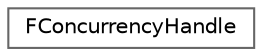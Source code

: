 digraph "Graphical Class Hierarchy"
{
 // INTERACTIVE_SVG=YES
 // LATEX_PDF_SIZE
  bgcolor="transparent";
  edge [fontname=Helvetica,fontsize=10,labelfontname=Helvetica,labelfontsize=10];
  node [fontname=Helvetica,fontsize=10,shape=box,height=0.2,width=0.4];
  rankdir="LR";
  Node0 [id="Node000000",label="FConcurrencyHandle",height=0.2,width=0.4,color="grey40", fillcolor="white", style="filled",URL="$d4/d49/structFConcurrencyHandle.html",tooltip="Handle to all required data to create and catalog a concurrency group."];
}
